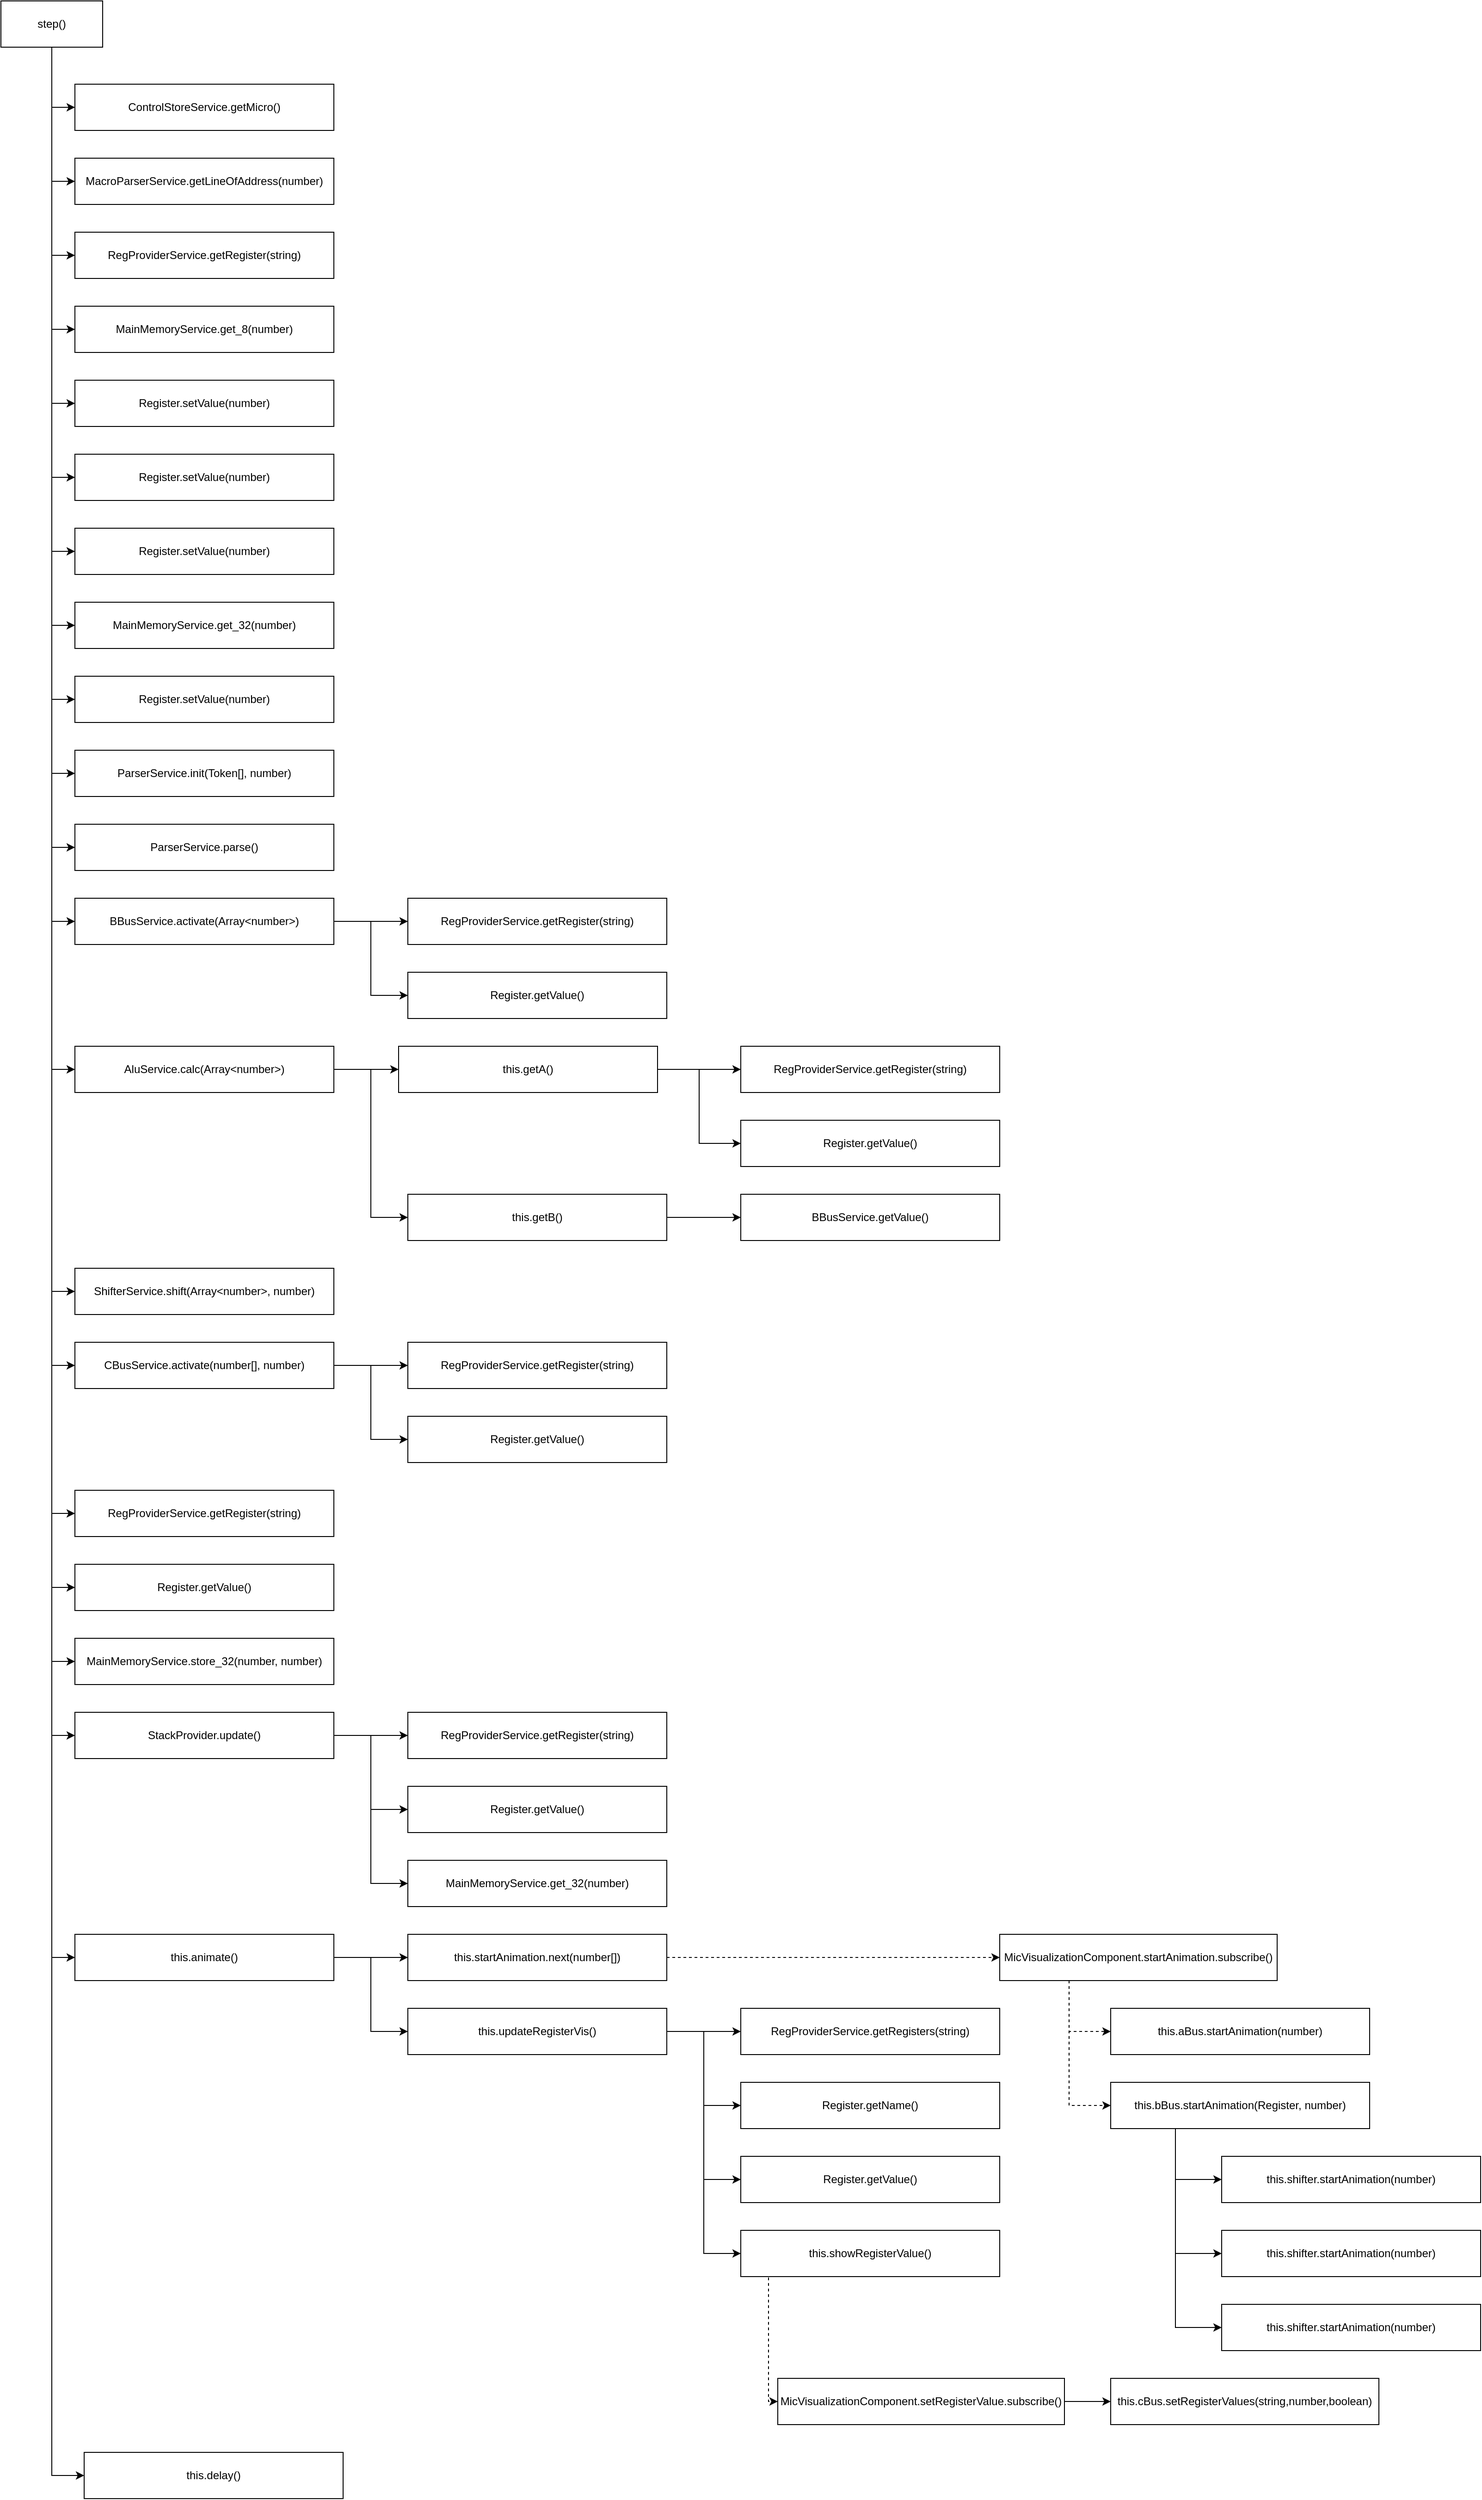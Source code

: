 <mxfile version="21.3.8" type="device">
  <diagram name="Page-1" id="QYAoLjw8JCjKi0e7iluo">
    <mxGraphModel dx="2607" dy="1389" grid="1" gridSize="10" guides="1" tooltips="1" connect="1" arrows="1" fold="1" page="1" pageScale="1" pageWidth="827" pageHeight="1169" math="0" shadow="0">
      <root>
        <mxCell id="0" />
        <mxCell id="1" parent="0" />
        <mxCell id="TCFYwY1XwkFar65AMMjS-2" value="step()" style="html=1;whiteSpace=wrap;labelBackgroundColor=none;rounded=0;" parent="1" vertex="1">
          <mxGeometry y="110" width="110" height="50" as="geometry" />
        </mxCell>
        <mxCell id="HWmrCkz9XPRcWeHz2r94-1" value="ControlStoreService.getMicro()" style="html=1;whiteSpace=wrap;labelBackgroundColor=none;rounded=0;" vertex="1" parent="1">
          <mxGeometry x="80" y="200" width="280" height="50" as="geometry" />
        </mxCell>
        <mxCell id="HWmrCkz9XPRcWeHz2r94-2" value="MacroParserService.getLineOfAddress(number)" style="html=1;whiteSpace=wrap;labelBackgroundColor=none;rounded=0;" vertex="1" parent="1">
          <mxGeometry x="80" y="280" width="280" height="50" as="geometry" />
        </mxCell>
        <mxCell id="HWmrCkz9XPRcWeHz2r94-3" value="RegProviderService.getRegister(string)" style="html=1;whiteSpace=wrap;labelBackgroundColor=none;rounded=0;" vertex="1" parent="1">
          <mxGeometry x="80" y="360" width="280" height="50" as="geometry" />
        </mxCell>
        <mxCell id="HWmrCkz9XPRcWeHz2r94-5" value="MainMemoryService.get_8(number)" style="html=1;whiteSpace=wrap;labelBackgroundColor=none;rounded=0;" vertex="1" parent="1">
          <mxGeometry x="80" y="440" width="280" height="50" as="geometry" />
        </mxCell>
        <mxCell id="HWmrCkz9XPRcWeHz2r94-6" value="Register.setValue(number)" style="html=1;whiteSpace=wrap;labelBackgroundColor=none;rounded=0;" vertex="1" parent="1">
          <mxGeometry x="80" y="520" width="280" height="50" as="geometry" />
        </mxCell>
        <mxCell id="HWmrCkz9XPRcWeHz2r94-7" value="Register.setValue(number)" style="html=1;whiteSpace=wrap;labelBackgroundColor=none;rounded=0;" vertex="1" parent="1">
          <mxGeometry x="80" y="600" width="280" height="50" as="geometry" />
        </mxCell>
        <mxCell id="HWmrCkz9XPRcWeHz2r94-8" value="Register.setValue(number)" style="html=1;whiteSpace=wrap;labelBackgroundColor=none;rounded=0;" vertex="1" parent="1">
          <mxGeometry x="80" y="680" width="280" height="50" as="geometry" />
        </mxCell>
        <mxCell id="HWmrCkz9XPRcWeHz2r94-9" value="MainMemoryService.get_32(number)" style="html=1;whiteSpace=wrap;labelBackgroundColor=none;rounded=0;" vertex="1" parent="1">
          <mxGeometry x="80" y="760" width="280" height="50" as="geometry" />
        </mxCell>
        <mxCell id="HWmrCkz9XPRcWeHz2r94-10" value="Register.setValue(number)" style="html=1;whiteSpace=wrap;labelBackgroundColor=none;rounded=0;" vertex="1" parent="1">
          <mxGeometry x="80" y="840" width="280" height="50" as="geometry" />
        </mxCell>
        <mxCell id="HWmrCkz9XPRcWeHz2r94-11" value="ParserService.init(Token[], number)" style="html=1;whiteSpace=wrap;labelBackgroundColor=none;rounded=0;" vertex="1" parent="1">
          <mxGeometry x="80" y="920" width="280" height="50" as="geometry" />
        </mxCell>
        <mxCell id="HWmrCkz9XPRcWeHz2r94-12" value="ParserService.parse()" style="html=1;whiteSpace=wrap;labelBackgroundColor=none;rounded=0;" vertex="1" parent="1">
          <mxGeometry x="80" y="1000" width="280" height="50" as="geometry" />
        </mxCell>
        <mxCell id="HWmrCkz9XPRcWeHz2r94-54" style="edgeStyle=orthogonalEdgeStyle;rounded=0;orthogonalLoop=1;jettySize=auto;html=1;exitX=1;exitY=0.5;exitDx=0;exitDy=0;labelBackgroundColor=none;fontColor=default;" edge="1" parent="1" source="HWmrCkz9XPRcWeHz2r94-13" target="HWmrCkz9XPRcWeHz2r94-53">
          <mxGeometry relative="1" as="geometry" />
        </mxCell>
        <mxCell id="HWmrCkz9XPRcWeHz2r94-76" style="edgeStyle=orthogonalEdgeStyle;rounded=0;orthogonalLoop=1;jettySize=auto;html=1;exitX=1;exitY=0.5;exitDx=0;exitDy=0;entryX=0;entryY=0.5;entryDx=0;entryDy=0;labelBackgroundColor=none;fontColor=default;" edge="1" parent="1" source="HWmrCkz9XPRcWeHz2r94-13" target="HWmrCkz9XPRcWeHz2r94-55">
          <mxGeometry relative="1" as="geometry" />
        </mxCell>
        <mxCell id="HWmrCkz9XPRcWeHz2r94-13" value="BBusService.activate(Array&amp;lt;number&amp;gt;)" style="html=1;whiteSpace=wrap;labelBackgroundColor=none;rounded=0;" vertex="1" parent="1">
          <mxGeometry x="80" y="1080" width="280" height="50" as="geometry" />
        </mxCell>
        <mxCell id="HWmrCkz9XPRcWeHz2r94-58" style="edgeStyle=orthogonalEdgeStyle;rounded=0;orthogonalLoop=1;jettySize=auto;html=1;exitX=1;exitY=0.5;exitDx=0;exitDy=0;entryX=0;entryY=0.5;entryDx=0;entryDy=0;labelBackgroundColor=none;fontColor=default;" edge="1" parent="1" source="HWmrCkz9XPRcWeHz2r94-14" target="HWmrCkz9XPRcWeHz2r94-57">
          <mxGeometry relative="1" as="geometry" />
        </mxCell>
        <mxCell id="HWmrCkz9XPRcWeHz2r94-60" style="edgeStyle=orthogonalEdgeStyle;rounded=0;orthogonalLoop=1;jettySize=auto;html=1;exitX=1;exitY=0.5;exitDx=0;exitDy=0;entryX=0;entryY=0.5;entryDx=0;entryDy=0;labelBackgroundColor=none;fontColor=default;" edge="1" parent="1" source="HWmrCkz9XPRcWeHz2r94-14" target="HWmrCkz9XPRcWeHz2r94-59">
          <mxGeometry relative="1" as="geometry" />
        </mxCell>
        <mxCell id="HWmrCkz9XPRcWeHz2r94-14" value="AluService.calc(Array&amp;lt;number&amp;gt;)" style="html=1;whiteSpace=wrap;labelBackgroundColor=none;rounded=0;" vertex="1" parent="1">
          <mxGeometry x="80" y="1240" width="280" height="50" as="geometry" />
        </mxCell>
        <mxCell id="HWmrCkz9XPRcWeHz2r94-15" value="ShifterService.shift(Array&amp;lt;number&amp;gt;, number)" style="html=1;whiteSpace=wrap;labelBackgroundColor=none;rounded=0;" vertex="1" parent="1">
          <mxGeometry x="80" y="1480" width="280" height="50" as="geometry" />
        </mxCell>
        <mxCell id="HWmrCkz9XPRcWeHz2r94-75" style="edgeStyle=orthogonalEdgeStyle;rounded=0;orthogonalLoop=1;jettySize=auto;html=1;exitX=1;exitY=0.5;exitDx=0;exitDy=0;entryX=0;entryY=0.5;entryDx=0;entryDy=0;labelBackgroundColor=none;fontColor=default;" edge="1" parent="1" source="HWmrCkz9XPRcWeHz2r94-18" target="HWmrCkz9XPRcWeHz2r94-73">
          <mxGeometry relative="1" as="geometry" />
        </mxCell>
        <mxCell id="HWmrCkz9XPRcWeHz2r94-77" style="edgeStyle=orthogonalEdgeStyle;rounded=0;orthogonalLoop=1;jettySize=auto;html=1;exitX=1;exitY=0.5;exitDx=0;exitDy=0;entryX=0;entryY=0.5;entryDx=0;entryDy=0;labelBackgroundColor=none;fontColor=default;" edge="1" parent="1" source="HWmrCkz9XPRcWeHz2r94-18" target="HWmrCkz9XPRcWeHz2r94-74">
          <mxGeometry relative="1" as="geometry" />
        </mxCell>
        <mxCell id="HWmrCkz9XPRcWeHz2r94-18" value="CBusService.activate(number[], number)" style="html=1;whiteSpace=wrap;labelBackgroundColor=none;rounded=0;" vertex="1" parent="1">
          <mxGeometry x="80" y="1560" width="280" height="50" as="geometry" />
        </mxCell>
        <mxCell id="HWmrCkz9XPRcWeHz2r94-19" value="Register.getValue()" style="html=1;whiteSpace=wrap;labelBackgroundColor=none;rounded=0;" vertex="1" parent="1">
          <mxGeometry x="80" y="1800" width="280" height="50" as="geometry" />
        </mxCell>
        <mxCell id="HWmrCkz9XPRcWeHz2r94-20" value="RegProviderService.getRegister(string)" style="html=1;whiteSpace=wrap;labelBackgroundColor=none;rounded=0;" vertex="1" parent="1">
          <mxGeometry x="80" y="1720" width="280" height="50" as="geometry" />
        </mxCell>
        <mxCell id="HWmrCkz9XPRcWeHz2r94-21" value="MainMemoryService.store_32(number, number)" style="html=1;whiteSpace=wrap;labelBackgroundColor=none;rounded=0;" vertex="1" parent="1">
          <mxGeometry x="80" y="1880" width="280" height="50" as="geometry" />
        </mxCell>
        <mxCell id="HWmrCkz9XPRcWeHz2r94-80" style="edgeStyle=orthogonalEdgeStyle;rounded=0;orthogonalLoop=1;jettySize=auto;html=1;entryX=0;entryY=0.5;entryDx=0;entryDy=0;labelBackgroundColor=none;fontColor=default;" edge="1" parent="1" source="HWmrCkz9XPRcWeHz2r94-22" target="HWmrCkz9XPRcWeHz2r94-78">
          <mxGeometry relative="1" as="geometry" />
        </mxCell>
        <mxCell id="HWmrCkz9XPRcWeHz2r94-81" style="edgeStyle=orthogonalEdgeStyle;rounded=0;orthogonalLoop=1;jettySize=auto;html=1;exitX=1;exitY=0.5;exitDx=0;exitDy=0;entryX=0;entryY=0.5;entryDx=0;entryDy=0;labelBackgroundColor=none;fontColor=default;" edge="1" parent="1" source="HWmrCkz9XPRcWeHz2r94-22" target="HWmrCkz9XPRcWeHz2r94-79">
          <mxGeometry relative="1" as="geometry" />
        </mxCell>
        <mxCell id="HWmrCkz9XPRcWeHz2r94-83" style="edgeStyle=orthogonalEdgeStyle;rounded=0;orthogonalLoop=1;jettySize=auto;html=1;exitX=1;exitY=0.5;exitDx=0;exitDy=0;entryX=0;entryY=0.5;entryDx=0;entryDy=0;labelBackgroundColor=none;fontColor=default;" edge="1" parent="1" source="HWmrCkz9XPRcWeHz2r94-22" target="HWmrCkz9XPRcWeHz2r94-82">
          <mxGeometry relative="1" as="geometry" />
        </mxCell>
        <mxCell id="HWmrCkz9XPRcWeHz2r94-22" value="StackProvider.update()" style="html=1;whiteSpace=wrap;labelBackgroundColor=none;rounded=0;" vertex="1" parent="1">
          <mxGeometry x="80" y="1960" width="280" height="50" as="geometry" />
        </mxCell>
        <mxCell id="HWmrCkz9XPRcWeHz2r94-111" style="edgeStyle=orthogonalEdgeStyle;rounded=0;orthogonalLoop=1;jettySize=auto;html=1;exitX=1;exitY=0.5;exitDx=0;exitDy=0;entryX=0;entryY=0.5;entryDx=0;entryDy=0;labelBackgroundColor=none;fontColor=default;" edge="1" parent="1" source="HWmrCkz9XPRcWeHz2r94-23" target="HWmrCkz9XPRcWeHz2r94-84">
          <mxGeometry relative="1" as="geometry" />
        </mxCell>
        <mxCell id="HWmrCkz9XPRcWeHz2r94-23" value="this.animate()" style="html=1;whiteSpace=wrap;labelBackgroundColor=none;rounded=0;" vertex="1" parent="1">
          <mxGeometry x="80" y="2200" width="280" height="50" as="geometry" />
        </mxCell>
        <mxCell id="HWmrCkz9XPRcWeHz2r94-24" value="this.delay()" style="html=1;whiteSpace=wrap;labelBackgroundColor=none;rounded=0;" vertex="1" parent="1">
          <mxGeometry x="90" y="2760" width="280" height="50" as="geometry" />
        </mxCell>
        <mxCell id="HWmrCkz9XPRcWeHz2r94-29" value="" style="endArrow=classic;html=1;rounded=0;entryX=0;entryY=0.5;entryDx=0;entryDy=0;edgeStyle=orthogonalEdgeStyle;labelBackgroundColor=none;fontColor=default;" edge="1" parent="1" source="TCFYwY1XwkFar65AMMjS-2" target="HWmrCkz9XPRcWeHz2r94-1">
          <mxGeometry width="50" height="50" relative="1" as="geometry">
            <mxPoint x="-90" y="380" as="sourcePoint" />
            <mxPoint x="-40" y="330" as="targetPoint" />
          </mxGeometry>
        </mxCell>
        <mxCell id="HWmrCkz9XPRcWeHz2r94-30" value="" style="endArrow=classic;html=1;rounded=0;edgeStyle=orthogonalEdgeStyle;entryX=0;entryY=0.5;entryDx=0;entryDy=0;labelBackgroundColor=none;fontColor=default;" edge="1" parent="1" source="TCFYwY1XwkFar65AMMjS-2" target="HWmrCkz9XPRcWeHz2r94-2">
          <mxGeometry width="50" height="50" relative="1" as="geometry">
            <mxPoint x="-40" y="460" as="sourcePoint" />
            <mxPoint x="10" y="410" as="targetPoint" />
          </mxGeometry>
        </mxCell>
        <mxCell id="HWmrCkz9XPRcWeHz2r94-32" value="" style="endArrow=classic;html=1;rounded=0;edgeStyle=orthogonalEdgeStyle;entryX=0;entryY=0.5;entryDx=0;entryDy=0;labelBackgroundColor=none;fontColor=default;" edge="1" parent="1" source="TCFYwY1XwkFar65AMMjS-2" target="HWmrCkz9XPRcWeHz2r94-3">
          <mxGeometry width="50" height="50" relative="1" as="geometry">
            <mxPoint x="-70" y="330" as="sourcePoint" />
            <mxPoint x="-45" y="475" as="targetPoint" />
          </mxGeometry>
        </mxCell>
        <mxCell id="HWmrCkz9XPRcWeHz2r94-33" value="" style="endArrow=classic;html=1;rounded=0;edgeStyle=orthogonalEdgeStyle;entryX=0;entryY=0.5;entryDx=0;entryDy=0;labelBackgroundColor=none;fontColor=default;" edge="1" parent="1" source="TCFYwY1XwkFar65AMMjS-2" target="HWmrCkz9XPRcWeHz2r94-6">
          <mxGeometry width="50" height="50" relative="1" as="geometry">
            <mxPoint x="-70" y="430" as="sourcePoint" />
            <mxPoint x="-45" y="575" as="targetPoint" />
          </mxGeometry>
        </mxCell>
        <mxCell id="HWmrCkz9XPRcWeHz2r94-35" value="" style="endArrow=classic;html=1;rounded=0;edgeStyle=orthogonalEdgeStyle;entryX=0;entryY=0.5;entryDx=0;entryDy=0;labelBackgroundColor=none;fontColor=default;" edge="1" parent="1" source="TCFYwY1XwkFar65AMMjS-2" target="HWmrCkz9XPRcWeHz2r94-5">
          <mxGeometry width="50" height="50" relative="1" as="geometry">
            <mxPoint x="-70" y="330" as="sourcePoint" />
            <mxPoint x="-45" y="475" as="targetPoint" />
          </mxGeometry>
        </mxCell>
        <mxCell id="HWmrCkz9XPRcWeHz2r94-37" value="" style="endArrow=classic;html=1;rounded=0;edgeStyle=orthogonalEdgeStyle;entryX=0;entryY=0.5;entryDx=0;entryDy=0;labelBackgroundColor=none;fontColor=default;" edge="1" parent="1" source="TCFYwY1XwkFar65AMMjS-2" target="HWmrCkz9XPRcWeHz2r94-7">
          <mxGeometry width="50" height="50" relative="1" as="geometry">
            <mxPoint x="-90" y="580" as="sourcePoint" />
            <mxPoint x="-65" y="725" as="targetPoint" />
          </mxGeometry>
        </mxCell>
        <mxCell id="HWmrCkz9XPRcWeHz2r94-38" value="" style="endArrow=classic;html=1;rounded=0;edgeStyle=orthogonalEdgeStyle;entryX=0;entryY=0.5;entryDx=0;entryDy=0;labelBackgroundColor=none;fontColor=default;" edge="1" parent="1" source="TCFYwY1XwkFar65AMMjS-2" target="HWmrCkz9XPRcWeHz2r94-8">
          <mxGeometry width="50" height="50" relative="1" as="geometry">
            <mxPoint x="-90" y="260" as="sourcePoint" />
            <mxPoint x="-65" y="405" as="targetPoint" />
          </mxGeometry>
        </mxCell>
        <mxCell id="HWmrCkz9XPRcWeHz2r94-39" value="" style="endArrow=classic;html=1;rounded=0;edgeStyle=orthogonalEdgeStyle;entryX=0;entryY=0.5;entryDx=0;entryDy=0;labelBackgroundColor=none;fontColor=default;" edge="1" parent="1" source="TCFYwY1XwkFar65AMMjS-2" target="HWmrCkz9XPRcWeHz2r94-10">
          <mxGeometry width="50" height="50" relative="1" as="geometry">
            <mxPoint x="-110" y="160" as="sourcePoint" />
            <mxPoint x="-85" y="305" as="targetPoint" />
          </mxGeometry>
        </mxCell>
        <mxCell id="HWmrCkz9XPRcWeHz2r94-40" value="" style="endArrow=classic;html=1;rounded=0;edgeStyle=orthogonalEdgeStyle;entryX=0;entryY=0.5;entryDx=0;entryDy=0;labelBackgroundColor=none;fontColor=default;" edge="1" parent="1" source="TCFYwY1XwkFar65AMMjS-2" target="HWmrCkz9XPRcWeHz2r94-9">
          <mxGeometry width="50" height="50" relative="1" as="geometry">
            <mxPoint x="-160" y="200" as="sourcePoint" />
            <mxPoint x="-135" y="345" as="targetPoint" />
          </mxGeometry>
        </mxCell>
        <mxCell id="HWmrCkz9XPRcWeHz2r94-41" value="" style="endArrow=classic;html=1;rounded=0;edgeStyle=orthogonalEdgeStyle;entryX=0;entryY=0.5;entryDx=0;entryDy=0;labelBackgroundColor=none;fontColor=default;" edge="1" parent="1" source="TCFYwY1XwkFar65AMMjS-2" target="HWmrCkz9XPRcWeHz2r94-11">
          <mxGeometry width="50" height="50" relative="1" as="geometry">
            <mxPoint x="-120" y="60" as="sourcePoint" />
            <mxPoint x="-95" y="205" as="targetPoint" />
          </mxGeometry>
        </mxCell>
        <mxCell id="HWmrCkz9XPRcWeHz2r94-42" value="" style="endArrow=classic;html=1;rounded=0;edgeStyle=orthogonalEdgeStyle;entryX=0;entryY=0.5;entryDx=0;entryDy=0;labelBackgroundColor=none;fontColor=default;" edge="1" parent="1" source="TCFYwY1XwkFar65AMMjS-2" target="HWmrCkz9XPRcWeHz2r94-12">
          <mxGeometry width="50" height="50" relative="1" as="geometry">
            <mxPoint x="-80" y="410" as="sourcePoint" />
            <mxPoint x="-55" y="555" as="targetPoint" />
          </mxGeometry>
        </mxCell>
        <mxCell id="HWmrCkz9XPRcWeHz2r94-43" value="" style="endArrow=classic;html=1;rounded=0;edgeStyle=orthogonalEdgeStyle;entryX=0;entryY=0.5;entryDx=0;entryDy=0;labelBackgroundColor=none;fontColor=default;" edge="1" parent="1" source="TCFYwY1XwkFar65AMMjS-2" target="HWmrCkz9XPRcWeHz2r94-13">
          <mxGeometry width="50" height="50" relative="1" as="geometry">
            <mxPoint x="-100" y="190" as="sourcePoint" />
            <mxPoint x="-75" y="335" as="targetPoint" />
          </mxGeometry>
        </mxCell>
        <mxCell id="HWmrCkz9XPRcWeHz2r94-44" value="" style="endArrow=classic;html=1;rounded=0;edgeStyle=orthogonalEdgeStyle;entryX=0;entryY=0.5;entryDx=0;entryDy=0;labelBackgroundColor=none;fontColor=default;" edge="1" parent="1" source="TCFYwY1XwkFar65AMMjS-2" target="HWmrCkz9XPRcWeHz2r94-14">
          <mxGeometry width="50" height="50" relative="1" as="geometry">
            <mxPoint x="440" y="110" as="sourcePoint" />
            <mxPoint x="465" y="255" as="targetPoint" />
          </mxGeometry>
        </mxCell>
        <mxCell id="HWmrCkz9XPRcWeHz2r94-45" value="" style="endArrow=classic;html=1;rounded=0;edgeStyle=orthogonalEdgeStyle;entryX=0;entryY=0.5;entryDx=0;entryDy=0;labelBackgroundColor=none;fontColor=default;" edge="1" parent="1" source="TCFYwY1XwkFar65AMMjS-2" target="HWmrCkz9XPRcWeHz2r94-15">
          <mxGeometry width="50" height="50" relative="1" as="geometry">
            <mxPoint x="240" y="120" as="sourcePoint" />
            <mxPoint x="265" y="265" as="targetPoint" />
          </mxGeometry>
        </mxCell>
        <mxCell id="HWmrCkz9XPRcWeHz2r94-46" value="" style="endArrow=classic;html=1;rounded=0;edgeStyle=orthogonalEdgeStyle;entryX=0;entryY=0.5;entryDx=0;entryDy=0;labelBackgroundColor=none;fontColor=default;" edge="1" parent="1" source="TCFYwY1XwkFar65AMMjS-2" target="HWmrCkz9XPRcWeHz2r94-24">
          <mxGeometry width="50" height="50" relative="1" as="geometry">
            <mxPoint x="-80" y="150" as="sourcePoint" />
            <mxPoint x="-55" y="295" as="targetPoint" />
          </mxGeometry>
        </mxCell>
        <mxCell id="HWmrCkz9XPRcWeHz2r94-47" value="" style="endArrow=classic;html=1;rounded=0;edgeStyle=orthogonalEdgeStyle;entryX=0;entryY=0.5;entryDx=0;entryDy=0;labelBackgroundColor=none;fontColor=default;" edge="1" parent="1" source="TCFYwY1XwkFar65AMMjS-2" target="HWmrCkz9XPRcWeHz2r94-22">
          <mxGeometry width="50" height="50" relative="1" as="geometry">
            <mxPoint x="170" y="80" as="sourcePoint" />
            <mxPoint x="195" y="225" as="targetPoint" />
          </mxGeometry>
        </mxCell>
        <mxCell id="HWmrCkz9XPRcWeHz2r94-48" value="" style="endArrow=classic;html=1;rounded=0;edgeStyle=orthogonalEdgeStyle;entryX=0;entryY=0.5;entryDx=0;entryDy=0;labelBackgroundColor=none;fontColor=default;" edge="1" parent="1" source="TCFYwY1XwkFar65AMMjS-2" target="HWmrCkz9XPRcWeHz2r94-23">
          <mxGeometry width="50" height="50" relative="1" as="geometry">
            <mxPoint x="460" y="110" as="sourcePoint" />
            <mxPoint x="485" y="255" as="targetPoint" />
          </mxGeometry>
        </mxCell>
        <mxCell id="HWmrCkz9XPRcWeHz2r94-49" value="" style="endArrow=classic;html=1;rounded=0;edgeStyle=orthogonalEdgeStyle;entryX=0;entryY=0.5;entryDx=0;entryDy=0;labelBackgroundColor=none;fontColor=default;" edge="1" parent="1" source="TCFYwY1XwkFar65AMMjS-2" target="HWmrCkz9XPRcWeHz2r94-18">
          <mxGeometry width="50" height="50" relative="1" as="geometry">
            <mxPoint x="300" y="90" as="sourcePoint" />
            <mxPoint x="325" y="235" as="targetPoint" />
          </mxGeometry>
        </mxCell>
        <mxCell id="HWmrCkz9XPRcWeHz2r94-50" value="" style="endArrow=classic;html=1;rounded=0;edgeStyle=orthogonalEdgeStyle;entryX=0;entryY=0.5;entryDx=0;entryDy=0;labelBackgroundColor=none;fontColor=default;" edge="1" parent="1" source="TCFYwY1XwkFar65AMMjS-2" target="HWmrCkz9XPRcWeHz2r94-21">
          <mxGeometry width="50" height="50" relative="1" as="geometry">
            <mxPoint x="450" y="140" as="sourcePoint" />
            <mxPoint x="475" y="285" as="targetPoint" />
          </mxGeometry>
        </mxCell>
        <mxCell id="HWmrCkz9XPRcWeHz2r94-51" value="" style="endArrow=classic;html=1;rounded=0;edgeStyle=orthogonalEdgeStyle;entryX=0;entryY=0.5;entryDx=0;entryDy=0;labelBackgroundColor=none;fontColor=default;" edge="1" parent="1" source="TCFYwY1XwkFar65AMMjS-2" target="HWmrCkz9XPRcWeHz2r94-19">
          <mxGeometry width="50" height="50" relative="1" as="geometry">
            <mxPoint x="480" y="1210" as="sourcePoint" />
            <mxPoint x="505" y="1355" as="targetPoint" />
          </mxGeometry>
        </mxCell>
        <mxCell id="HWmrCkz9XPRcWeHz2r94-52" value="" style="endArrow=classic;html=1;rounded=0;edgeStyle=orthogonalEdgeStyle;entryX=0;entryY=0.5;entryDx=0;entryDy=0;labelBackgroundColor=none;fontColor=default;" edge="1" parent="1" source="TCFYwY1XwkFar65AMMjS-2" target="HWmrCkz9XPRcWeHz2r94-20">
          <mxGeometry width="50" height="50" relative="1" as="geometry">
            <mxPoint x="-50" y="350" as="sourcePoint" />
            <mxPoint x="-25" y="495" as="targetPoint" />
          </mxGeometry>
        </mxCell>
        <mxCell id="HWmrCkz9XPRcWeHz2r94-53" value="RegProviderService.getRegister(string)" style="html=1;whiteSpace=wrap;labelBackgroundColor=none;rounded=0;" vertex="1" parent="1">
          <mxGeometry x="440" y="1080" width="280" height="50" as="geometry" />
        </mxCell>
        <mxCell id="HWmrCkz9XPRcWeHz2r94-55" value="Register.getValue()" style="html=1;whiteSpace=wrap;labelBackgroundColor=none;rounded=0;" vertex="1" parent="1">
          <mxGeometry x="440" y="1160" width="280" height="50" as="geometry" />
        </mxCell>
        <mxCell id="HWmrCkz9XPRcWeHz2r94-66" style="edgeStyle=orthogonalEdgeStyle;rounded=0;orthogonalLoop=1;jettySize=auto;html=1;exitX=1;exitY=0.5;exitDx=0;exitDy=0;entryX=0;entryY=0.5;entryDx=0;entryDy=0;labelBackgroundColor=none;fontColor=default;" edge="1" parent="1" source="HWmrCkz9XPRcWeHz2r94-57" target="HWmrCkz9XPRcWeHz2r94-64">
          <mxGeometry relative="1" as="geometry" />
        </mxCell>
        <mxCell id="HWmrCkz9XPRcWeHz2r94-57" value="this.getA()" style="html=1;whiteSpace=wrap;labelBackgroundColor=none;rounded=0;" vertex="1" parent="1">
          <mxGeometry x="430" y="1240" width="280" height="50" as="geometry" />
        </mxCell>
        <mxCell id="HWmrCkz9XPRcWeHz2r94-71" style="edgeStyle=orthogonalEdgeStyle;rounded=0;orthogonalLoop=1;jettySize=auto;html=1;exitX=1;exitY=0.5;exitDx=0;exitDy=0;labelBackgroundColor=none;fontColor=default;" edge="1" parent="1" source="HWmrCkz9XPRcWeHz2r94-59" target="HWmrCkz9XPRcWeHz2r94-70">
          <mxGeometry relative="1" as="geometry" />
        </mxCell>
        <mxCell id="HWmrCkz9XPRcWeHz2r94-59" value="this.getB()" style="html=1;whiteSpace=wrap;labelBackgroundColor=none;rounded=0;" vertex="1" parent="1">
          <mxGeometry x="440" y="1400" width="280" height="50" as="geometry" />
        </mxCell>
        <mxCell id="HWmrCkz9XPRcWeHz2r94-63" style="edgeStyle=orthogonalEdgeStyle;rounded=0;orthogonalLoop=1;jettySize=auto;html=1;entryX=0;entryY=0.5;entryDx=0;entryDy=0;labelBackgroundColor=none;fontColor=default;" edge="1" parent="1" source="HWmrCkz9XPRcWeHz2r94-57" target="HWmrCkz9XPRcWeHz2r94-65">
          <mxGeometry relative="1" as="geometry">
            <mxPoint x="1150" y="1265" as="targetPoint" />
          </mxGeometry>
        </mxCell>
        <mxCell id="HWmrCkz9XPRcWeHz2r94-64" value="RegProviderService.getRegister(string)" style="html=1;whiteSpace=wrap;labelBackgroundColor=none;rounded=0;" vertex="1" parent="1">
          <mxGeometry x="800" y="1240" width="280" height="50" as="geometry" />
        </mxCell>
        <mxCell id="HWmrCkz9XPRcWeHz2r94-65" value="Register.getValue()" style="html=1;whiteSpace=wrap;labelBackgroundColor=none;rounded=0;" vertex="1" parent="1">
          <mxGeometry x="800" y="1320" width="280" height="50" as="geometry" />
        </mxCell>
        <mxCell id="HWmrCkz9XPRcWeHz2r94-70" value="BBusService.getValue()" style="html=1;whiteSpace=wrap;labelBackgroundColor=none;rounded=0;" vertex="1" parent="1">
          <mxGeometry x="800" y="1400" width="280" height="50" as="geometry" />
        </mxCell>
        <mxCell id="HWmrCkz9XPRcWeHz2r94-73" value="RegProviderService.getRegister(string)" style="html=1;whiteSpace=wrap;labelBackgroundColor=none;rounded=0;" vertex="1" parent="1">
          <mxGeometry x="440" y="1560" width="280" height="50" as="geometry" />
        </mxCell>
        <mxCell id="HWmrCkz9XPRcWeHz2r94-74" value="Register.getValue()" style="html=1;whiteSpace=wrap;labelBackgroundColor=none;rounded=0;" vertex="1" parent="1">
          <mxGeometry x="440" y="1640" width="280" height="50" as="geometry" />
        </mxCell>
        <mxCell id="HWmrCkz9XPRcWeHz2r94-78" value="RegProviderService.getRegister(string)" style="html=1;whiteSpace=wrap;labelBackgroundColor=none;rounded=0;" vertex="1" parent="1">
          <mxGeometry x="440" y="1960" width="280" height="50" as="geometry" />
        </mxCell>
        <mxCell id="HWmrCkz9XPRcWeHz2r94-79" value="Register.getValue()" style="html=1;whiteSpace=wrap;labelBackgroundColor=none;rounded=0;" vertex="1" parent="1">
          <mxGeometry x="440" y="2040" width="280" height="50" as="geometry" />
        </mxCell>
        <mxCell id="HWmrCkz9XPRcWeHz2r94-82" value="MainMemoryService.get_32(number)" style="html=1;whiteSpace=wrap;labelBackgroundColor=none;rounded=0;" vertex="1" parent="1">
          <mxGeometry x="440" y="2120" width="280" height="50" as="geometry" />
        </mxCell>
        <mxCell id="HWmrCkz9XPRcWeHz2r94-87" style="edgeStyle=orthogonalEdgeStyle;rounded=0;orthogonalLoop=1;jettySize=auto;html=1;exitX=1;exitY=0.5;exitDx=0;exitDy=0;entryX=0;entryY=0.5;entryDx=0;entryDy=0;labelBackgroundColor=none;fontColor=default;" edge="1" parent="1" source="HWmrCkz9XPRcWeHz2r94-84" target="HWmrCkz9XPRcWeHz2r94-86">
          <mxGeometry relative="1" as="geometry" />
        </mxCell>
        <mxCell id="HWmrCkz9XPRcWeHz2r94-89" style="edgeStyle=orthogonalEdgeStyle;rounded=0;orthogonalLoop=1;jettySize=auto;html=1;exitX=1;exitY=0.5;exitDx=0;exitDy=0;entryX=0;entryY=0.5;entryDx=0;entryDy=0;labelBackgroundColor=none;fontColor=default;" edge="1" parent="1" source="HWmrCkz9XPRcWeHz2r94-84" target="HWmrCkz9XPRcWeHz2r94-88">
          <mxGeometry relative="1" as="geometry" />
        </mxCell>
        <mxCell id="HWmrCkz9XPRcWeHz2r94-92" style="edgeStyle=orthogonalEdgeStyle;rounded=0;orthogonalLoop=1;jettySize=auto;html=1;exitX=1;exitY=0.5;exitDx=0;exitDy=0;entryX=0;entryY=0.5;entryDx=0;entryDy=0;labelBackgroundColor=none;fontColor=default;" edge="1" parent="1" source="HWmrCkz9XPRcWeHz2r94-84" target="HWmrCkz9XPRcWeHz2r94-91">
          <mxGeometry relative="1" as="geometry" />
        </mxCell>
        <mxCell id="HWmrCkz9XPRcWeHz2r94-94" style="edgeStyle=orthogonalEdgeStyle;rounded=0;orthogonalLoop=1;jettySize=auto;html=1;exitX=1;exitY=0.5;exitDx=0;exitDy=0;entryX=0;entryY=0.5;entryDx=0;entryDy=0;labelBackgroundColor=none;fontColor=default;" edge="1" parent="1" source="HWmrCkz9XPRcWeHz2r94-84" target="HWmrCkz9XPRcWeHz2r94-93">
          <mxGeometry relative="1" as="geometry" />
        </mxCell>
        <mxCell id="HWmrCkz9XPRcWeHz2r94-84" value="this.updateRegisterVis()" style="html=1;whiteSpace=wrap;labelBackgroundColor=none;rounded=0;" vertex="1" parent="1">
          <mxGeometry x="440" y="2280" width="280" height="50" as="geometry" />
        </mxCell>
        <mxCell id="HWmrCkz9XPRcWeHz2r94-86" value="RegProviderService.getRegisters(string)" style="html=1;whiteSpace=wrap;labelBackgroundColor=none;rounded=0;" vertex="1" parent="1">
          <mxGeometry x="800" y="2280" width="280" height="50" as="geometry" />
        </mxCell>
        <mxCell id="HWmrCkz9XPRcWeHz2r94-88" value="Register.getName()" style="html=1;whiteSpace=wrap;labelBackgroundColor=none;rounded=0;" vertex="1" parent="1">
          <mxGeometry x="800" y="2360" width="280" height="50" as="geometry" />
        </mxCell>
        <mxCell id="HWmrCkz9XPRcWeHz2r94-91" value="Register.getValue()" style="html=1;whiteSpace=wrap;labelBackgroundColor=none;rounded=0;" vertex="1" parent="1">
          <mxGeometry x="800" y="2440" width="280" height="50" as="geometry" />
        </mxCell>
        <mxCell id="HWmrCkz9XPRcWeHz2r94-93" value="this.showRegisterValue()" style="html=1;whiteSpace=wrap;labelBackgroundColor=none;rounded=0;" vertex="1" parent="1">
          <mxGeometry x="800" y="2520" width="280" height="50" as="geometry" />
        </mxCell>
        <mxCell id="HWmrCkz9XPRcWeHz2r94-100" style="edgeStyle=orthogonalEdgeStyle;rounded=0;orthogonalLoop=1;jettySize=auto;html=1;exitX=0.25;exitY=1;exitDx=0;exitDy=0;entryX=0;entryY=0.5;entryDx=0;entryDy=0;dashed=1;labelBackgroundColor=none;fontColor=default;" edge="1" parent="1" source="HWmrCkz9XPRcWeHz2r94-97" target="HWmrCkz9XPRcWeHz2r94-99">
          <mxGeometry relative="1" as="geometry" />
        </mxCell>
        <mxCell id="HWmrCkz9XPRcWeHz2r94-102" style="edgeStyle=orthogonalEdgeStyle;rounded=0;orthogonalLoop=1;jettySize=auto;html=1;exitX=0.25;exitY=1;exitDx=0;exitDy=0;entryX=0;entryY=0.5;entryDx=0;entryDy=0;dashed=1;labelBackgroundColor=none;fontColor=default;" edge="1" parent="1" source="HWmrCkz9XPRcWeHz2r94-97" target="HWmrCkz9XPRcWeHz2r94-101">
          <mxGeometry relative="1" as="geometry" />
        </mxCell>
        <mxCell id="HWmrCkz9XPRcWeHz2r94-97" value="MicVisualizationComponent.startAnimation.subscribe()" style="html=1;whiteSpace=wrap;labelBackgroundColor=none;rounded=0;" vertex="1" parent="1">
          <mxGeometry x="1080" y="2200" width="300" height="50" as="geometry" />
        </mxCell>
        <mxCell id="HWmrCkz9XPRcWeHz2r94-105" style="edgeStyle=orthogonalEdgeStyle;rounded=0;orthogonalLoop=1;jettySize=auto;html=1;exitX=0.25;exitY=1;exitDx=0;exitDy=0;entryX=0;entryY=0.5;entryDx=0;entryDy=0;labelBackgroundColor=none;fontColor=default;" edge="1" parent="1" source="HWmrCkz9XPRcWeHz2r94-99" target="HWmrCkz9XPRcWeHz2r94-104">
          <mxGeometry relative="1" as="geometry" />
        </mxCell>
        <mxCell id="HWmrCkz9XPRcWeHz2r94-99" value="this.bBus.startAnimation(Register, number)" style="html=1;whiteSpace=wrap;labelBackgroundColor=none;rounded=0;" vertex="1" parent="1">
          <mxGeometry x="1200" y="2360" width="280" height="50" as="geometry" />
        </mxCell>
        <mxCell id="HWmrCkz9XPRcWeHz2r94-101" value="this.aBus.startAnimation(number)" style="html=1;whiteSpace=wrap;labelBackgroundColor=none;rounded=0;" vertex="1" parent="1">
          <mxGeometry x="1200" y="2280" width="280" height="50" as="geometry" />
        </mxCell>
        <mxCell id="HWmrCkz9XPRcWeHz2r94-103" style="edgeStyle=orthogonalEdgeStyle;rounded=0;orthogonalLoop=1;jettySize=auto;html=1;exitX=1;exitY=0.5;exitDx=0;exitDy=0;dashed=1;labelBackgroundColor=none;fontColor=default;" edge="1" parent="1" source="HWmrCkz9XPRcWeHz2r94-95" target="HWmrCkz9XPRcWeHz2r94-97">
          <mxGeometry relative="1" as="geometry">
            <mxPoint x="1285" y="2260" as="sourcePoint" />
            <mxPoint x="1120" y="2280" as="targetPoint" />
          </mxGeometry>
        </mxCell>
        <mxCell id="HWmrCkz9XPRcWeHz2r94-104" value="this.shifter.startAnimation(number)" style="html=1;whiteSpace=wrap;labelBackgroundColor=none;rounded=0;" vertex="1" parent="1">
          <mxGeometry x="1320" y="2440" width="280" height="50" as="geometry" />
        </mxCell>
        <mxCell id="HWmrCkz9XPRcWeHz2r94-106" value="this.shifter.startAnimation(number)" style="html=1;whiteSpace=wrap;labelBackgroundColor=none;rounded=0;" vertex="1" parent="1">
          <mxGeometry x="1320" y="2600" width="280" height="50" as="geometry" />
        </mxCell>
        <mxCell id="HWmrCkz9XPRcWeHz2r94-107" value="" style="endArrow=classic;html=1;rounded=0;edgeStyle=orthogonalEdgeStyle;entryX=0;entryY=0.5;entryDx=0;entryDy=0;exitX=0.25;exitY=1;exitDx=0;exitDy=0;labelBackgroundColor=none;fontColor=default;" edge="1" parent="1" source="HWmrCkz9XPRcWeHz2r94-99" target="HWmrCkz9XPRcWeHz2r94-106">
          <mxGeometry width="50" height="50" relative="1" as="geometry">
            <mxPoint x="1130" y="2530" as="sourcePoint" />
            <mxPoint x="1155" y="2675" as="targetPoint" />
          </mxGeometry>
        </mxCell>
        <mxCell id="HWmrCkz9XPRcWeHz2r94-108" value="this.shifter.startAnimation(number)" style="html=1;whiteSpace=wrap;labelBackgroundColor=none;rounded=0;" vertex="1" parent="1">
          <mxGeometry x="1320" y="2520" width="280" height="50" as="geometry" />
        </mxCell>
        <mxCell id="HWmrCkz9XPRcWeHz2r94-109" value="" style="endArrow=classic;html=1;rounded=0;edgeStyle=orthogonalEdgeStyle;entryX=0;entryY=0.5;entryDx=0;entryDy=0;exitX=0.25;exitY=1;exitDx=0;exitDy=0;labelBackgroundColor=none;fontColor=default;" edge="1" parent="1" source="HWmrCkz9XPRcWeHz2r94-99" target="HWmrCkz9XPRcWeHz2r94-108">
          <mxGeometry width="50" height="50" relative="1" as="geometry">
            <mxPoint x="1150" y="2460" as="sourcePoint" />
            <mxPoint x="1175" y="2605" as="targetPoint" />
          </mxGeometry>
        </mxCell>
        <mxCell id="HWmrCkz9XPRcWeHz2r94-110" value="" style="edgeStyle=orthogonalEdgeStyle;rounded=0;orthogonalLoop=1;jettySize=auto;html=1;exitX=1;exitY=0.5;exitDx=0;exitDy=0;labelBackgroundColor=none;fontColor=default;" edge="1" parent="1" source="HWmrCkz9XPRcWeHz2r94-23" target="HWmrCkz9XPRcWeHz2r94-95">
          <mxGeometry relative="1" as="geometry">
            <mxPoint x="360" y="2225" as="sourcePoint" />
            <mxPoint x="540" y="2280" as="targetPoint" />
          </mxGeometry>
        </mxCell>
        <mxCell id="HWmrCkz9XPRcWeHz2r94-95" value="this.startAnimation.next(number[])" style="html=1;whiteSpace=wrap;labelBackgroundColor=none;rounded=0;" vertex="1" parent="1">
          <mxGeometry x="440" y="2200" width="280" height="50" as="geometry" />
        </mxCell>
        <mxCell id="HWmrCkz9XPRcWeHz2r94-116" style="edgeStyle=orthogonalEdgeStyle;rounded=0;orthogonalLoop=1;jettySize=auto;html=1;exitX=1;exitY=0.5;exitDx=0;exitDy=0;entryX=0;entryY=0.5;entryDx=0;entryDy=0;" edge="1" parent="1" source="HWmrCkz9XPRcWeHz2r94-112" target="HWmrCkz9XPRcWeHz2r94-115">
          <mxGeometry relative="1" as="geometry" />
        </mxCell>
        <mxCell id="HWmrCkz9XPRcWeHz2r94-112" value="MicVisualizationComponent.setRegisterValue.subscribe()" style="html=1;whiteSpace=wrap;labelBackgroundColor=none;rounded=0;" vertex="1" parent="1">
          <mxGeometry x="840" y="2680" width="310" height="50" as="geometry" />
        </mxCell>
        <mxCell id="HWmrCkz9XPRcWeHz2r94-114" style="edgeStyle=orthogonalEdgeStyle;rounded=0;orthogonalLoop=1;jettySize=auto;html=1;dashed=1;labelBackgroundColor=none;fontColor=default;entryX=0;entryY=0.5;entryDx=0;entryDy=0;" edge="1" parent="1" target="HWmrCkz9XPRcWeHz2r94-112">
          <mxGeometry relative="1" as="geometry">
            <mxPoint x="830" y="2571" as="sourcePoint" />
            <mxPoint x="920" y="2830" as="targetPoint" />
            <Array as="points">
              <mxPoint x="830" y="2571" />
              <mxPoint x="830" y="2705" />
            </Array>
          </mxGeometry>
        </mxCell>
        <mxCell id="HWmrCkz9XPRcWeHz2r94-115" value="this.cBus.setRegisterValues(string,number,boolean)" style="html=1;whiteSpace=wrap;labelBackgroundColor=none;rounded=0;" vertex="1" parent="1">
          <mxGeometry x="1200" y="2680" width="290" height="50" as="geometry" />
        </mxCell>
      </root>
    </mxGraphModel>
  </diagram>
</mxfile>
